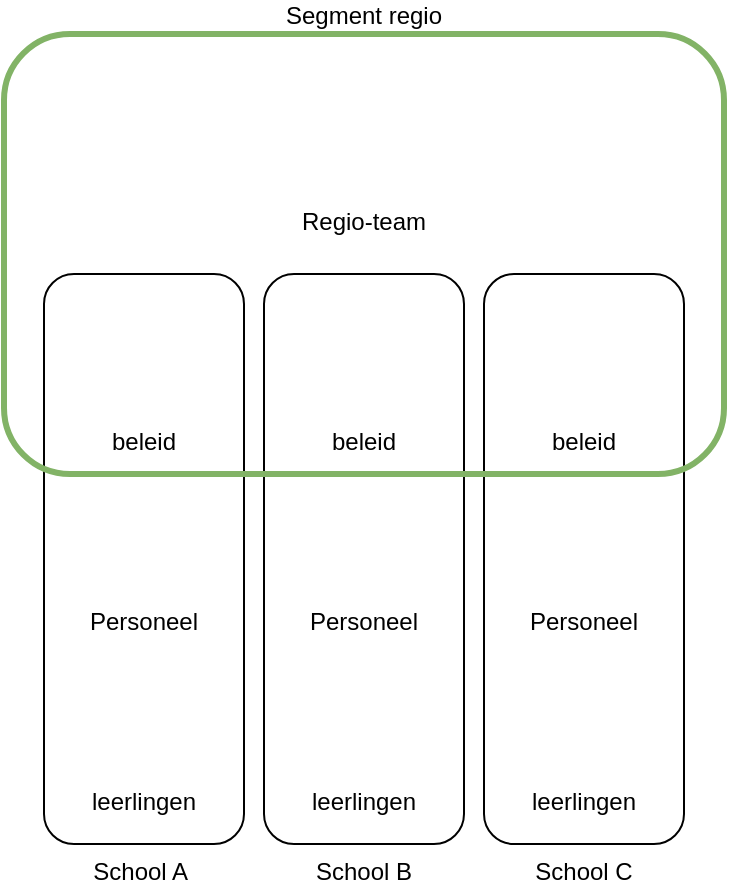 <mxfile version="24.3.0" type="github">
  <diagram name="Pagina-1" id="d0BorDgT69ogsbsSQJ4K">
    <mxGraphModel dx="1647" dy="877" grid="1" gridSize="10" guides="1" tooltips="1" connect="1" arrows="1" fold="1" page="1" pageScale="1" pageWidth="1654" pageHeight="1169" math="0" shadow="0">
      <root>
        <mxCell id="0" />
        <mxCell id="1" parent="0" />
        <mxCell id="ulRnp09Q39gZZT8fI7GO-1" value="School A&amp;nbsp;" style="rounded=1;whiteSpace=wrap;html=1;labelPosition=center;verticalLabelPosition=bottom;align=center;verticalAlign=top;" parent="1" vertex="1">
          <mxGeometry x="100" y="250" width="100" height="285" as="geometry" />
        </mxCell>
        <mxCell id="ulRnp09Q39gZZT8fI7GO-60" value="" style="group" parent="1" vertex="1" connectable="0">
          <mxGeometry x="230" y="250" width="50" height="230" as="geometry" />
        </mxCell>
        <mxCell id="ulRnp09Q39gZZT8fI7GO-2" value="Personeel" style="shape=image;verticalLabelPosition=bottom;labelBackgroundColor=default;verticalAlign=top;aspect=fixed;imageAspect=0;image=https://static.vecteezy.com/system/resources/thumbnails/006/877/567/small/work-character-solid-icon-illustration-office-workers-teachers-judges-police-artists-employees-free-vector.jpg;" parent="ulRnp09Q39gZZT8fI7GO-60" vertex="1">
          <mxGeometry y="90" width="50" height="50" as="geometry" />
        </mxCell>
        <mxCell id="ulRnp09Q39gZZT8fI7GO-5" value="leerlingen" style="shape=image;verticalLabelPosition=bottom;labelBackgroundColor=default;verticalAlign=top;aspect=fixed;imageAspect=0;image=https://static.vecteezy.com/system/resources/previews/020/274/235/non_2x/student-icon-for-your-website-design-logo-app-ui-free-vector.jpg;" parent="ulRnp09Q39gZZT8fI7GO-60" vertex="1">
          <mxGeometry y="180" width="50" height="50" as="geometry" />
        </mxCell>
        <mxCell id="ulRnp09Q39gZZT8fI7GO-6" value="beleid" style="shape=image;verticalLabelPosition=bottom;labelBackgroundColor=default;verticalAlign=top;aspect=fixed;imageAspect=0;image=https://static.vecteezy.com/system/resources/previews/024/478/644/original/meeting-table-icon-vector.jpg;" parent="ulRnp09Q39gZZT8fI7GO-60" vertex="1">
          <mxGeometry width="50" height="50" as="geometry" />
        </mxCell>
        <mxCell id="ulRnp09Q39gZZT8fI7GO-67" value="School B" style="rounded=1;whiteSpace=wrap;html=1;labelPosition=center;verticalLabelPosition=bottom;align=center;verticalAlign=top;" parent="1" vertex="1">
          <mxGeometry x="210" y="250" width="100" height="285" as="geometry" />
        </mxCell>
        <mxCell id="ulRnp09Q39gZZT8fI7GO-68" value="" style="group" parent="1" vertex="1" connectable="0">
          <mxGeometry x="125" y="270" width="50" height="230" as="geometry" />
        </mxCell>
        <mxCell id="ulRnp09Q39gZZT8fI7GO-69" value="Personeel" style="shape=image;verticalLabelPosition=bottom;labelBackgroundColor=default;verticalAlign=top;aspect=fixed;imageAspect=0;image=https://static.vecteezy.com/system/resources/thumbnails/006/877/567/small/work-character-solid-icon-illustration-office-workers-teachers-judges-police-artists-employees-free-vector.jpg;" parent="ulRnp09Q39gZZT8fI7GO-68" vertex="1">
          <mxGeometry y="90" width="50" height="50" as="geometry" />
        </mxCell>
        <mxCell id="ulRnp09Q39gZZT8fI7GO-70" value="leerlingen" style="shape=image;verticalLabelPosition=bottom;labelBackgroundColor=default;verticalAlign=top;aspect=fixed;imageAspect=0;image=https://static.vecteezy.com/system/resources/previews/020/274/235/non_2x/student-icon-for-your-website-design-logo-app-ui-free-vector.jpg;" parent="ulRnp09Q39gZZT8fI7GO-68" vertex="1">
          <mxGeometry y="180" width="50" height="50" as="geometry" />
        </mxCell>
        <mxCell id="ulRnp09Q39gZZT8fI7GO-71" value="beleid" style="shape=image;verticalLabelPosition=bottom;labelBackgroundColor=default;verticalAlign=top;aspect=fixed;imageAspect=0;image=https://static.vecteezy.com/system/resources/previews/024/478/644/original/meeting-table-icon-vector.jpg;" parent="ulRnp09Q39gZZT8fI7GO-68" vertex="1">
          <mxGeometry width="50" height="50" as="geometry" />
        </mxCell>
        <mxCell id="ulRnp09Q39gZZT8fI7GO-73" value="" style="group" parent="1" vertex="1" connectable="0">
          <mxGeometry x="235" y="270" width="50" height="230" as="geometry" />
        </mxCell>
        <mxCell id="ulRnp09Q39gZZT8fI7GO-74" value="Personeel" style="shape=image;verticalLabelPosition=bottom;labelBackgroundColor=default;verticalAlign=top;aspect=fixed;imageAspect=0;image=https://static.vecteezy.com/system/resources/thumbnails/006/877/567/small/work-character-solid-icon-illustration-office-workers-teachers-judges-police-artists-employees-free-vector.jpg;" parent="ulRnp09Q39gZZT8fI7GO-73" vertex="1">
          <mxGeometry y="90" width="50" height="50" as="geometry" />
        </mxCell>
        <mxCell id="ulRnp09Q39gZZT8fI7GO-75" value="leerlingen" style="shape=image;verticalLabelPosition=bottom;labelBackgroundColor=default;verticalAlign=top;aspect=fixed;imageAspect=0;image=https://static.vecteezy.com/system/resources/previews/020/274/235/non_2x/student-icon-for-your-website-design-logo-app-ui-free-vector.jpg;" parent="ulRnp09Q39gZZT8fI7GO-73" vertex="1">
          <mxGeometry y="180" width="50" height="50" as="geometry" />
        </mxCell>
        <mxCell id="ulRnp09Q39gZZT8fI7GO-76" value="beleid" style="shape=image;verticalLabelPosition=bottom;labelBackgroundColor=default;verticalAlign=top;aspect=fixed;imageAspect=0;image=https://static.vecteezy.com/system/resources/previews/024/478/644/original/meeting-table-icon-vector.jpg;" parent="ulRnp09Q39gZZT8fI7GO-73" vertex="1">
          <mxGeometry width="50" height="50" as="geometry" />
        </mxCell>
        <mxCell id="ulRnp09Q39gZZT8fI7GO-77" value="School C" style="rounded=1;whiteSpace=wrap;html=1;labelPosition=center;verticalLabelPosition=bottom;align=center;verticalAlign=top;" parent="1" vertex="1">
          <mxGeometry x="320" y="250" width="100" height="285" as="geometry" />
        </mxCell>
        <mxCell id="ulRnp09Q39gZZT8fI7GO-78" value="" style="group" parent="1" vertex="1" connectable="0">
          <mxGeometry x="345" y="270" width="50" height="230" as="geometry" />
        </mxCell>
        <mxCell id="ulRnp09Q39gZZT8fI7GO-79" value="Personeel" style="shape=image;verticalLabelPosition=bottom;labelBackgroundColor=default;verticalAlign=top;aspect=fixed;imageAspect=0;image=https://static.vecteezy.com/system/resources/thumbnails/006/877/567/small/work-character-solid-icon-illustration-office-workers-teachers-judges-police-artists-employees-free-vector.jpg;" parent="ulRnp09Q39gZZT8fI7GO-78" vertex="1">
          <mxGeometry y="90" width="50" height="50" as="geometry" />
        </mxCell>
        <mxCell id="ulRnp09Q39gZZT8fI7GO-80" value="leerlingen" style="shape=image;verticalLabelPosition=bottom;labelBackgroundColor=default;verticalAlign=top;aspect=fixed;imageAspect=0;image=https://static.vecteezy.com/system/resources/previews/020/274/235/non_2x/student-icon-for-your-website-design-logo-app-ui-free-vector.jpg;" parent="ulRnp09Q39gZZT8fI7GO-78" vertex="1">
          <mxGeometry y="180" width="50" height="50" as="geometry" />
        </mxCell>
        <mxCell id="ulRnp09Q39gZZT8fI7GO-81" value="beleid" style="shape=image;verticalLabelPosition=bottom;labelBackgroundColor=default;verticalAlign=top;aspect=fixed;imageAspect=0;image=https://static.vecteezy.com/system/resources/previews/024/478/644/original/meeting-table-icon-vector.jpg;" parent="ulRnp09Q39gZZT8fI7GO-78" vertex="1">
          <mxGeometry width="50" height="50" as="geometry" />
        </mxCell>
        <mxCell id="ulRnp09Q39gZZT8fI7GO-16" value="Segment regio" style="rounded=1;whiteSpace=wrap;html=1;fillColor=none;labelPosition=center;verticalLabelPosition=top;align=center;verticalAlign=bottom;strokeColor=#82b366;strokeWidth=3;" parent="1" vertex="1">
          <mxGeometry x="80" y="130" width="360" height="220" as="geometry" />
        </mxCell>
        <mxCell id="ulRnp09Q39gZZT8fI7GO-82" value="Regio-team" style="shape=image;verticalLabelPosition=bottom;labelBackgroundColor=default;verticalAlign=top;aspect=fixed;imageAspect=0;image=https://static.vecteezy.com/system/resources/previews/000/649/142/original/team-icon-symbol-sign-vector.jpg;" parent="1" vertex="1">
          <mxGeometry x="235" y="160" width="50" height="50" as="geometry" />
        </mxCell>
      </root>
    </mxGraphModel>
  </diagram>
</mxfile>

